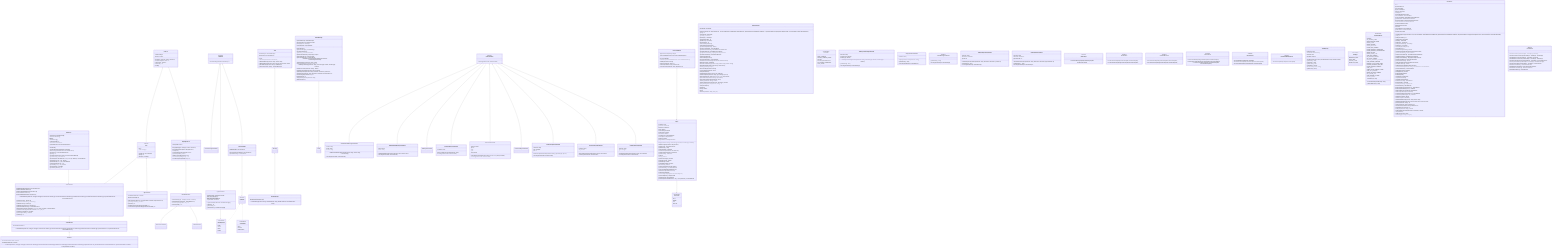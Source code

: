 classDiagram

%% DA TENERE
    Card <|-- PlaceableCard
    Card <|-- ObjectiveCard
    PlaceableCard <|-- DrawableCard
    DrawableCard <|-- GoldCard
    Deck~T~ o-- Card
    Deck~T~ <|-- PlayingDeck~T~
    PlayingDeck~T~ <|-- DrawableDeck~T~
    DrawableDeck~T~ <|-- ResourceCardsDeck
    DrawableDeck~T~ <|-- GoldCardsDeck
    Condition <|-- LayoutCondition
    Condition <|-- ItemsCondition
    Condition <|-- CornerCoverageCondition
    GameItem <|.. GameResource
    GameItem <|.. GameObject
    Chat o-- Message
    Message <|-- PrivateMessage
    LayoutCondition --> GameResource
    ItemsCondition --> GameItem
    GameField --> PlaceableCard
    %%Player --> PlaceableCard
    Player --> TokenColor
    %%Player --> ObjectiveCard
    ScoreTrackBoard --> Player
    %%GameController --> DrawableDeck
    %%GameController --> Deck
    %%GameController --> PlayingDeck
    %%GameController --> ScoreTrackBoard
    %%GameController --> Player
    %%GameController --> Chat
    %%GameController --> GameField
    GamesManager --> Game
    GameCommand <|-- AddChatPrivateMessageCommand
    GameCommand <|-- AddChatPublicMessageCommand
    GameCommand <|-- AddPlayerCommand
    GameCommand <|-- DisconnectPlayerCommand
    GameCommand <|-- PlaceCardCommand
    GameCommand <|-- ReconnectPlayerCommand
    GameCommand <|-- DrawFaceUpCardCommand
    GameCommand <|-- PlaceStarterCardCommand
    GameCommand <|-- DrawDeckCardCommand

    %% CONTROLLER
    class GameController {
        - gameModel: GameModel
        + GameController(id: int, playersNumber:int , resourceCardsDeck: DrawableDeck~DrawableCard~ ,goldCardsDeck: DrawableDeck~GoldCard~ , objectiveCardsDeck: PlayingDeck~ObjectiveCard~ ,starterCardsDeck: Deck~PlaceableCard~ )
        ~ getId() int
        ~ setState(state: GameState)
        ~ getState() GameState
        + getPlayers() List~Player~
        ~ getPlayersNumber() int
        ~ getWinners() List~String~
        + getCurrPlayer() int
        ~ setHasCurrPlayerPlaced()
        ~ setHasNotCurrPlayerPlaced()
        ~ getHasCurrPlayerPlaced() boolean
        ~ getScoreTrackBoard() ScoreTrackBoard
        ~ getResourceCardsDeck() DrawableDeck~DrawableCard~
        ~ getGoldCardsDeck() DrawableDeck~GoldCard~
        ~ getObjectiveCardsDeck() PlayingDeck~ObjectiveCard~
        ~ getStarterCardsDeck() Deck~PlaceableCard~
        ~ setPenultimateRound()
        ~ setCurrentPlayer(num: int)
        + getCommandResult() CommandResult
        + setAndExecuteCommand(gameCommand: GameCommand)
        + addListener(client: VirtualView)
        + addChatPrivateMessage(content: String, sender: String, receiver: String)
        + addChatPublicMessage(content: String, sender: String )
        + addPlayer(newPlayer: Player)
        + disconnectPlayer(nickname: String)
        + reconnectPlayer(nickname: String)
        + changeGameState()
        + drawDeckCard(nickname: String, type: CardType)
        + drawFaceUpCard(nickname: String, type: CardType, pos: int)
        + placeCard(nickname: String,  pos: int,  x: int, y : int, way: boolean)
        + placeStarterCard(nickname: String, way: boolean)
        + placeStarterCardRandomly(nickname: String)
        ~ hasPlayer(nickname: String) boolean
        ~ hasPlayerWithTokenColor(tokenColor: TokenColor) boolean
        - getPlayerPosByNickname(nickname: String) int
        ~ changeCurrPlayer ()
        - endGame()
        - isFull() boolean
        - setup()
        - addPoints(nickname: String, x:int, y:int)
    }

    class GamesManager{
        - myGamesManager: GamesManagerà
        - gameControllers: List~GameController~
        - pendingPlayers:  List~Player~
        - commandResult: CommandResult
        - GamesManager()
        + getGamesManager() GamesManager
        + resetGamesManager()
        ~ getGames() List~GameController~
        + getFreeGamesDetails() Map~Integer, Integer~
        + getGameById(id: int) GameController
        + getCommandResult() CommandResult
        + setAndExecuteCommand(gamesManagerCommand: GamesManagerCommand)
        ~ getPendingPlayer(nickname: String) Player
        + getGameIdWithPlayer(nickname: String) int
        + addPlayerToPending( nickname: String, connectionType: boolean, interfaceType: boolean )
        - checkReconnection(nickname: String) boolean
        - checkNicknameUnique(nickname: String) boolean
        + joinExistingGame( nickname: String, tokenColor: TokenColor, gameId: int)
        + joinNewGame(nickname: String, tokenColor: TokenColor, playersNumber: int)
        - createGame (playersNumber: int) int
        - findFirstFreeId() int
        + displayExistingGames(nickname: String)
        + deleteGame(id: int)
    }

    class GameState{
        <<enumeration>>
        GAME_STARTING
        PLACING_STARTER_CARDS
        PLAYING
        WAITING_RECONNECTION
        NO_PLAYERS_CONNECTED
        GAME_ENDED
    }

    %% GAME_COMMANDS
    class AddChatPrivateMessageCommand{
        - content: String
        - sender: String
        - receiver: String
        + AddChatPrivateMessageCommand(content: String, sender: String, receiver:String)
        + execute(gameController: GameController)
    }
    class AddChatPublicMessageCommand{
        - content: String
        - sender: String
        + AddChatPublicMessageCommand(content: String, sender: String)
        + execute(gameController: GameController)
    }
    class AddPlayerToPendingCommand{
        - nickname: String
        - connectionType: boolean
        - interfaceType: boolean
        + AddPlayerToPendingCommand(nickname: String, connectionType: boolean, interfaceType: boolean )
        + getNickname() string
        + execute(gamesManager: GamesManager)
    }
    class DisconnectPlayerCommand{
        ~ nickname: String
        + DisconnectPlayerCommand (nickname: String)
        + execute(gameController: GameController)
    }
    class DisplayGamesCommand{
        - nickname: String
        + DisplayGamesCommand (nickname: String)
        + getNickname() String
        + execute(gamesManager: GamesManager)
    }
    class DrawDeckCardCommand{
        - nickname: String
        - type: CardType
        + DrawDeckCardCommand (nickname: String, type: CardType)
        + execute(gameController: GameController)
    }
    class DrawFaceUpCardCommand{
        - nickname: String
        - type: CardType
        - pos: int
        + DrawFaceUpCardCommand (nickname: String, type: CardType, pos: int)
        + execute(gameController: GameController)
    }
    class GameCommand{
        <<interface>>
        ~ execute(gameController: GameController)
    }
    class GamesManagerCommand{
        <<interface>>
        ~ getNickname() String
        ~ execute(gamesManager: GamesManager)
    }
    class JoinExistingGameCommand{
        - nickname: String
        - tokenColor: TokenColor
        - gameId: int
        + JoinExistingGameCommand(nickname: String, tokenColor: TokenColor , gameId: int)
        + getNickname() String
        + execute(gamesManager: GamesManager)
    }
    class JoinNewGameCommand{
        - nickname: String
        - tokenColor: TokenColor
        - playersNumber: int
        + JoinNewGameCommand(nickname: String, tokenColor: TokenColor, playersNumber: int)
        + getNickname(): String
        + execute(gamesManager: GamesManager)
    }
    class PlaceCardCommand{
        - nickname: String
        - pos: int
        - x: int
        - y: int
        - way: boolean
        + PlaceCardCommand(nickname: String, pos: int, x: int, y:int,way: boolean)
        + execute(gameController: GameController)
    }
    class PlaceStarterCardCommand{
        - nickname: String
        - way: boolean
        + PlaceStarterCardCommand(nickname: String, way: boolean)
        + execute(gameController: GameController)
    }
    class ChatListener {
        <<interface>>
        ~ receiveChatMessageUpdate(chatMessageUpdate: ChatMessageUpdate)
    }
    class DeckListener {
        <<interface>>
        ~ receiveStarterCardUpdate(starterCardUpdate StarterCardUpdate)
        ~ receivePlacedCardUpdate(placedCardUpdate PlacedCardUpdate)
    }
    class GameFieldListener{
        <<interface>>
        ~ receiveStarterCardUpdate(starterCardUpdate StarterCardUpdate)
        ~ receivePlacedCardUpdate(placedCardUpdate PlacedCardUpdate)
    }
    class GameListener{
        <<interface>>
        ~ receiveGameModelUpdate(gameModelUpdate GameModelUpdate)
        ~ receivePlayerJoinedUpdate(playerJoinedUpdate PlayerJoinedUpdate)
        ~ receiveCommandResultUpdate(commandResultUpdate CommandResultUpdate)
    }
    class PlayerListener {
        <<interface>>
        ~ receiveStallUpdate(stallUpdate StallUpdate)
        ~ receiveConnectionUpdate(connectionUpdate ConnectionUpdate)
        ~ receiveCardHandUpdate(cardHandUpdate CardHandUpdate)
    }
    class ScoreTrackBoardListener {
        <<interface>>
        ~ receiveScoreUpdate(scoreUpdate ScoreUpdate)
    }

    %% -----------------------------
    %% LISTENERS
    %% -----------------------------











    %%-----------------------------------------------------
    %% MODEL
    %%-----------------------------------------------------

    %% --------------------------------
    %% cards
    %% --------------------------------
    class Card {
        <<abstract>>
        - ID: int
        - TYPE: CardType
        + Card (id: int, type: CardType)
        + getId() int
        + getType() CardType
    }
    class DrawableCard {
        - PLACEMENTSCORE: int
        + DrawableCard(cardID: int, cardType: CardType, \nfrontCorners: boolean [4], frontCornersContent: GameItem [4],\nbackCorners: boolean [4], backCornersContent: GameItem [4],\n placementScore: int,\n permanentResources: List~GameResource~)
    }
    class GoldCard {
        - PLACEMENTCONDITION: Condition
        - SCORINGCONDITION: Condition
        + GoldCard(cardID: int, cardType: CardType,\n frontCorners: boolean[4], frontCornersContent: GameItem[4],\n backCorners: boolean[4], backCornersContent: GameItem[4], \nplacementScore: int, permanentResources: List~GameResource~, \nplacementCondition: Condition, scoringCondition: Condition)
    }
    class ObjectiveCard {
        - SCORINGCONDITION: Condition
        - OBJECTIVESCORE: int
        + ObjectiveCard(cardID int,\n scoringCondition: Condition, objectiveScore: int)
        + getScoringCondition() Condition
        + getPoints() int
        + getObjectiveScore(gameField GameField) int
        + numTimesScoringConditionMet(gameField GameField) int
    }
    class PlaceableCard {
        - PERMANENTRESOURCES: List~GameResource~
        - FRONTCORNERS: boolean [4]
        - FRONTCORNERSCONTENT: GameItem [4]
        - BACKCORNERS: boolean [4]
        - BACKCORNERSCONTENT: GameItem [4]
        + PlaceableCard (cardID: int, cardType: CardType,\n frontCorners: boolean [4], \n frontCornersContent: GameItem [4],\n backCorners: boolean [4], \n backCornersContent: GameItem [4],\n permanentResources: List~GameResource~)
        + getFrontCorners() boolean [4]
        + getFrontCornersContent() GameItem[4]
        + getBackCorners() boolean [4]
        + getBackCornersContent() GameItem [4]
        + getPermanentResources() List~GameResource~
        + isPlaceable(gameField: Gamefield, x : int, y: int, \nway : boolean) PlacementResult
        + getPlacementScore(gameField: Gamefield, x : int, y: int) int
        + getPlacementCondition() Condition
        + getScoringCondition() Condition
        + getPoints() int
    }
    %% --------------------------------
    %% chat
    %% --------------------------------
    class Chat {
        - chatMessages: List~ChatMessage~
        - chatListeners: List~ChatListener~
        + Chat()
        + addListener(chatListener: ChatListener)
        + addPublicMessage(content: String, sender: String)
        + addPrivateMessage(content: String, sender: String,receiver: String)
        + getLastMessage(receiver: String) ChatMessage
        + getContent(receiver: String) List~ChatMessage~
    }
    class ChatMessage{
        - CONTENT: String
        - SENDERNICKNAME: String
        - dateTime: Date
        - ISPUBLIC: boolean
        + ChatMessage(content: String, senderNickname: String, isPublic: boolean)
        + getContent() String
        + getSender() String
        + getDateTime() Date
        + getIsPublic() boolean
        + isForReceiver(receiver: String)
        + getReceiver() String
    }
    class PrivateMessage{
        - RECEIVERNICKNAME: String
        + PrivateMessage(content: String, senderNickname: String, isPublic: boolean, receiverNickname: String)
    }

    %% --------------------------------
    %% Conditions
    %% --------------------------------
    class Condition {
        <<interface>>
        + numTimesMet(gameField: GameField) int
    }
    class CornerCoverageCondition {
    }
    class ItemsCondition {
        - NEEDEDITEMS: List~GameItem~
        + ItemsCondition(neededItems: List~GameItem~)
        + getNeededItems() List~GameItem~
    }
    class LayoutCondition {
        - CARDSCOLOR: GameResource[4][3]
        - MAXLAYOUTROWS: int$
        - MAXLAYOUTCOLUMNS: int$
        - myGamefield: GameField
        + LayoutCondition(cardsColor: GameResource[3][3])
        + getRows() int
        + getColumns() int
        + getCardsColor() GameResource[3][3]
    }

    %% --------------------------------
    %% Decks
    %% --------------------------------
    class Deck~T~{
        - TYPE: CardType
        - Stack~T~ content
        + Deck(type : CardType, content : Stack~T~ )
        + Deck(existingDeck : Deck~T~)
        + getContent() Stack~T~
        + drawCard() ~T~
        + shuffle()
    }
    class DrawableDeck~T~{
        + DrawableDeck(type : CardType, content : Stack~T~)
        + DrawableDeck( existingDeck : DrawableDeck~T~)
        + drawFaceUpCard(cardPos: int) ~T~
        + revealTopCard() ~T~
    }
    class PlayingDeck~T~{
        - faceUpCards: List~T~
        + PlayingDeck(type : CardType, content : Stack~T~)
        + PlayingDeck(existingDeck : PlayingDeck~T~)
        + setUpDeck()
        + setFaceUpCards(faceUpCards: List~T~)
        + getFaceUpCards() List~T~
        + addFaceUpCard(faceUpCard: ~T~)
        + removeFaceUpCard(pos: int) ~T~
        + revealFaceUpCard(cardPos: int) ~T~
    }
    %% --------------------------------
    %% Enumerations
    %% --------------------------------
    class CardType {
        <<enumeration>>
        RESOURCE_CARD
        GOLD_CARD
        STARTER_CARD
        OBJECTIVE_CARD
    }
    class CommandResult{
        <<enumeration>>
        SUCCESS
        SET_SERVER_GAME
        CREATE_SERVER_GAME
        WRONG_STATE
        WRONG_SENDER
        WRONG_RECEIVER
        PLAYER_NOT_PRESENT
        PLAYER_ALREADY_CONNECTED
        PLAYER_ALREADY_DISCONNECTED
        WRONG_PLAYER
        WRONG_CARD_TYPE
        CARD_NOT_PRESENT
        NO_COVERED_CORNER
        NOT_LEGIT_CORNER
        MULTIPLE_CORNERS_COVERED
        CARD_ALREADY_PRESENT
        INDEXES_OUT_OF_GAME_FIELD
        PLACING_CONDITION_NOT_MET
        PLAYER_ALREADY_PRESENT
        GAME_FULL
        TOKEN_COLOR_ALREADY_TAKEN
        GAME_NOT_PRESENT
        WRONG_PLAYERS_NUMBER
        NOT_PLACED_YET
        CARD_ALREADY_PLACED
        DISPLAY_GAMES
        - resultMessage: String
        ~ CommandResult(resultMessage: String)
        + getResultMessage() String
    }
    class GameObject {
        <<enumeration>>
        QUILL
        INKWELL
        MANUSCRIPT
    }
    class GameResource {
        <<enumeration>>
        PLANT
        ANIMAL
        FUNGI
        INSECT
    }
    class TokenColor {
        <<enumeration>>
        BLUE
        GREEN
        RED
        YELLOW
    }

    class GameField {
        - cardsContent: PlaceableCard[][]
        - cardsFace: Boolean [][]
        - DIM: int$
        - cardsOrder: int[][]
        - numPlayedCards: int
        - starterCard: PlaceableCard
        - gameFieldListeners List~GameFieldListener~
        + GameField()
        + GameField(existingGameField: GameField)
        + addListener (gameFieldListener: GameFieldListener)
        + getListeners() List~GameFieldListener~
        + getDim() int
        + setStarterCard(nickname: String, starterCard: PlaceableCard)
        + getStarterCard() Placeablecard
        + placeCard(card: PlaceableCard, x: int, y: int, way: boolean) CommandResult
        + isCardPresent(x: int, y: int) boolean
        + getPlacedCard(x: int, y: int) PlaceableCard
        + removePlacedcard(x: int, y: int)
        + getCardWay(x: int, y: int) Boolean
        + getCardsOrder() int[81][81]
        + getNumPlayedCards() int
    }

    class GameItem {
        <<interface>>
    }
    class GameModel{
        - id: int
        - playersNumber: int
        - state: GameState
        - players: List~Player~
        - winners: List~String~
        - currPlayer: int
        - hasCurrPlayerPlaced: boolean
        - scoreTrackBoard: ScoreTrackBoard
        - resourceCardsDeck: DrawableDeck~DrawableCard~
        - goldCardsDeck: DrawableDeck~GoldCard~
        - objectiveCardsDeck: PlayingDeck~ObjectiveCard~
        - starterCardsDeck: Deck~PlaceableCard~
        - penultimarteRound: boolean
        - additionalRound: boolean
        - chat: Chat
        - commandResult: CommandResult
        - gameListeners: List~GameListener~
        - emptyDecks: boolean
        + GameModel(id: int,playersNumber: int,resourceCardsDeck: DrawableDeck~DrawableCard~,goldCardsDeck: DrawableDeck~GoldCard~,objectiveCardsDeck: PlayingDeck~ObjectiveCard~, starterCardsDeck: Deck~PlaceableCard~)
        + getId() int
        + getPlayersNumber() int
        + setState(state: GameState)
        + getState() GameState
        + getPlayers() List~Player~
        + getPlayersNicknames() List~String~
        + getWinners() List~String~
        + setCurrPlayer(currPlayer: int)
        + getCurrPlayer() int
        + getHasCurrPlayerPlaced() boolean
        + setHasCurrPlayerPlaced(hasCurrPlayerPlaced: boolean)
        + getScoreTrackBoard() ScoreTrackBoard
        + getResourceCardsDeck() DrawableDeck~DrawableCard~
        + getGoldCardsDeck() DrawableDeck~GoldCard~
        + getObjectiveCardsDeck() PlayingDeck~ObjectiveCard~
        + getStarterCardsDeck() Deck~PlaceableCard~
        + getPenultimateRound() boolean
        + setPenultimateRount(penultimateRound: boolean)
        + getAdditionalRound() boolean
        + setAdditionalRound(additionalRound boolean)
        + setCommandResult(nickname: String, commandResult: CommandResult)
        + getCommandResult() CommandResult
        + setEmptyDecks(value: boolean)
        + getEmptyDecks() boolean
        - sendFameModelUpdate()
        - sendDeckUpdate()
        + setUpResourceCardsDeck()
        + setUpGoldCardsDeck()
        + setUpObjectiveCardsDeck()
        + drawResourceCard() DrawableCard
        + drawGoldCard() GoldCard
        + drawObjectiveCard() ObjectiveCard
        + drawStarterCard() PlaceableCard
        + drawFaceUpResourceCard(pos: int) DrawableCard
        + drawFaceUpGoldCard(pos: int) GoldCard
        + addFaceUpResourceCard(card: DrawableCard)
        + addFaceUpGoldCard(card: GoldCard)
        + revealFaceUpResourceCard(pos: int) DrawableCard
        + revealFaceUpGoldCard(pos: int) GoldCard
        + addPlayer(newPlayer: Player)
        + addListener(client: VirtualView)
        + addChatPublicMessage(content: String,sender: String)
        + addChatPrivateMessage(content: String,sender: String, receiver: String)
        + getScore(nickname: String) int
        + setScore(nickname: String, newScore: int)
        + incrementScore(nickname: String, deltaScore: int)
        + getNumPlayersConnected() int
        + hasPlayer(nickname: String) boolean
        + hasPlayerWithTokenColor(tokenColor: TokenColor) boolean
        + computeWinner()
        + setWinner(nickname: String)
        + addPoints(player: Player, x:int,y:int)
    }

    class Player {
        - nickname: String
        - gameField: GameField
        - tokenColor: TokenColor
        - isFirst: boolean
        - connectionType: boolean
        - interfaceType: boolean
        - isConnected: boolean
        - currentHand: List ~DrawableCard~
        - secretObjectve: ObjectiveCard
        - isStalled : boolean
        - playerListeners: List~PlayerListener~
        + Player(nickname: String, connectionType: boolean,\n interfaceType: boolean)
        + addListener(playerListener: PlayerListener)
        + getListeners() List~PlayerListener~
        + getNickname() String
        + getGameField() GameField
        + setStarterCard(starterCard: PlaceableCard)
        + setTokenColor(tokenColor: TokenColor)
        + getTokenColor() TokenColor
        + setFirst()
        + isFirst() boolean
        + getConnectionType() boolean
        + getInterfaceType() boolean
        + getIsStalled() boolean
        + setIsStalled(isStalled : boolean)
        + isConnected() boolean
        + setIsConnected(isConnected: boolean)
        + getCurrentHand() List~DrawableCard~
        + removeCardHand(DrawableCard card)
        + addCardHand(DrawableCard card)
        - sendCardHandUpdate()
        + setSecretObjective(ObjectiveCard secrectObjective)
        + getSecretObjetive() ObjectiveCard
        + getStarterCard() PlaceableCard
        + placeCard(card: PlaceableCard, x: int, y: int, way:boolean ) CommandResult
    }

    class ScoreTrackBoard {
        - playersScore: Map~String, Integer~
        - scoreTrackBoardListeners List~ScoreTrackBoardListener~
        + ScoreTrackBoard()
        + addListener(scoreTrackBoardListener: ScoreTrackBoardListener)
        + addPlayer(nickname: String)
        + getScore(nickname: String) int
        + setScore(nickname: String, newScore: int)
        + incrementScore(nickname: String, deltaScore: int)
    }


%% -----------------------------
%% MODEL_VIEW
%% -----------------------------





%% -----------------------------
%% NETWORK
%% -----------------------------



%% -----------------------------
%% UPDATES
%% -----------------------------









    class DecksBuilder{
        <<abstract>>
        - extractFrontCorners(cardJsonObject : JsonObject) boolean[4]
        - extractFrontCornersContent(cardJsonObject : JsonObject) GameItem[4]
        - extractBackCorners(cardJsonObject : JsonObject) boolean[4]
        - extractBackCornersContent(cardJsonObject : JsonObject) GameItem[4]
        - extractPermanentResources(cardJsonObject : JsonObject) List~GameResource~
        - extractLayoutCondition(conditionObject : JsonObject) GameResource[4][3]
        - extractItemsCondition(conditionObject : JsonObject) List~GameItem~
        + buildStarterCardsDeck() Deck~PlaceableCard~
        + buildObjectiveCardsDeck() PlayingDeck~ObjectiveCard~
        + buildResourceCardsDeck() ResourceCardsDeck
        + buildGoldCardsDeck() GoldCardsDeck
    }